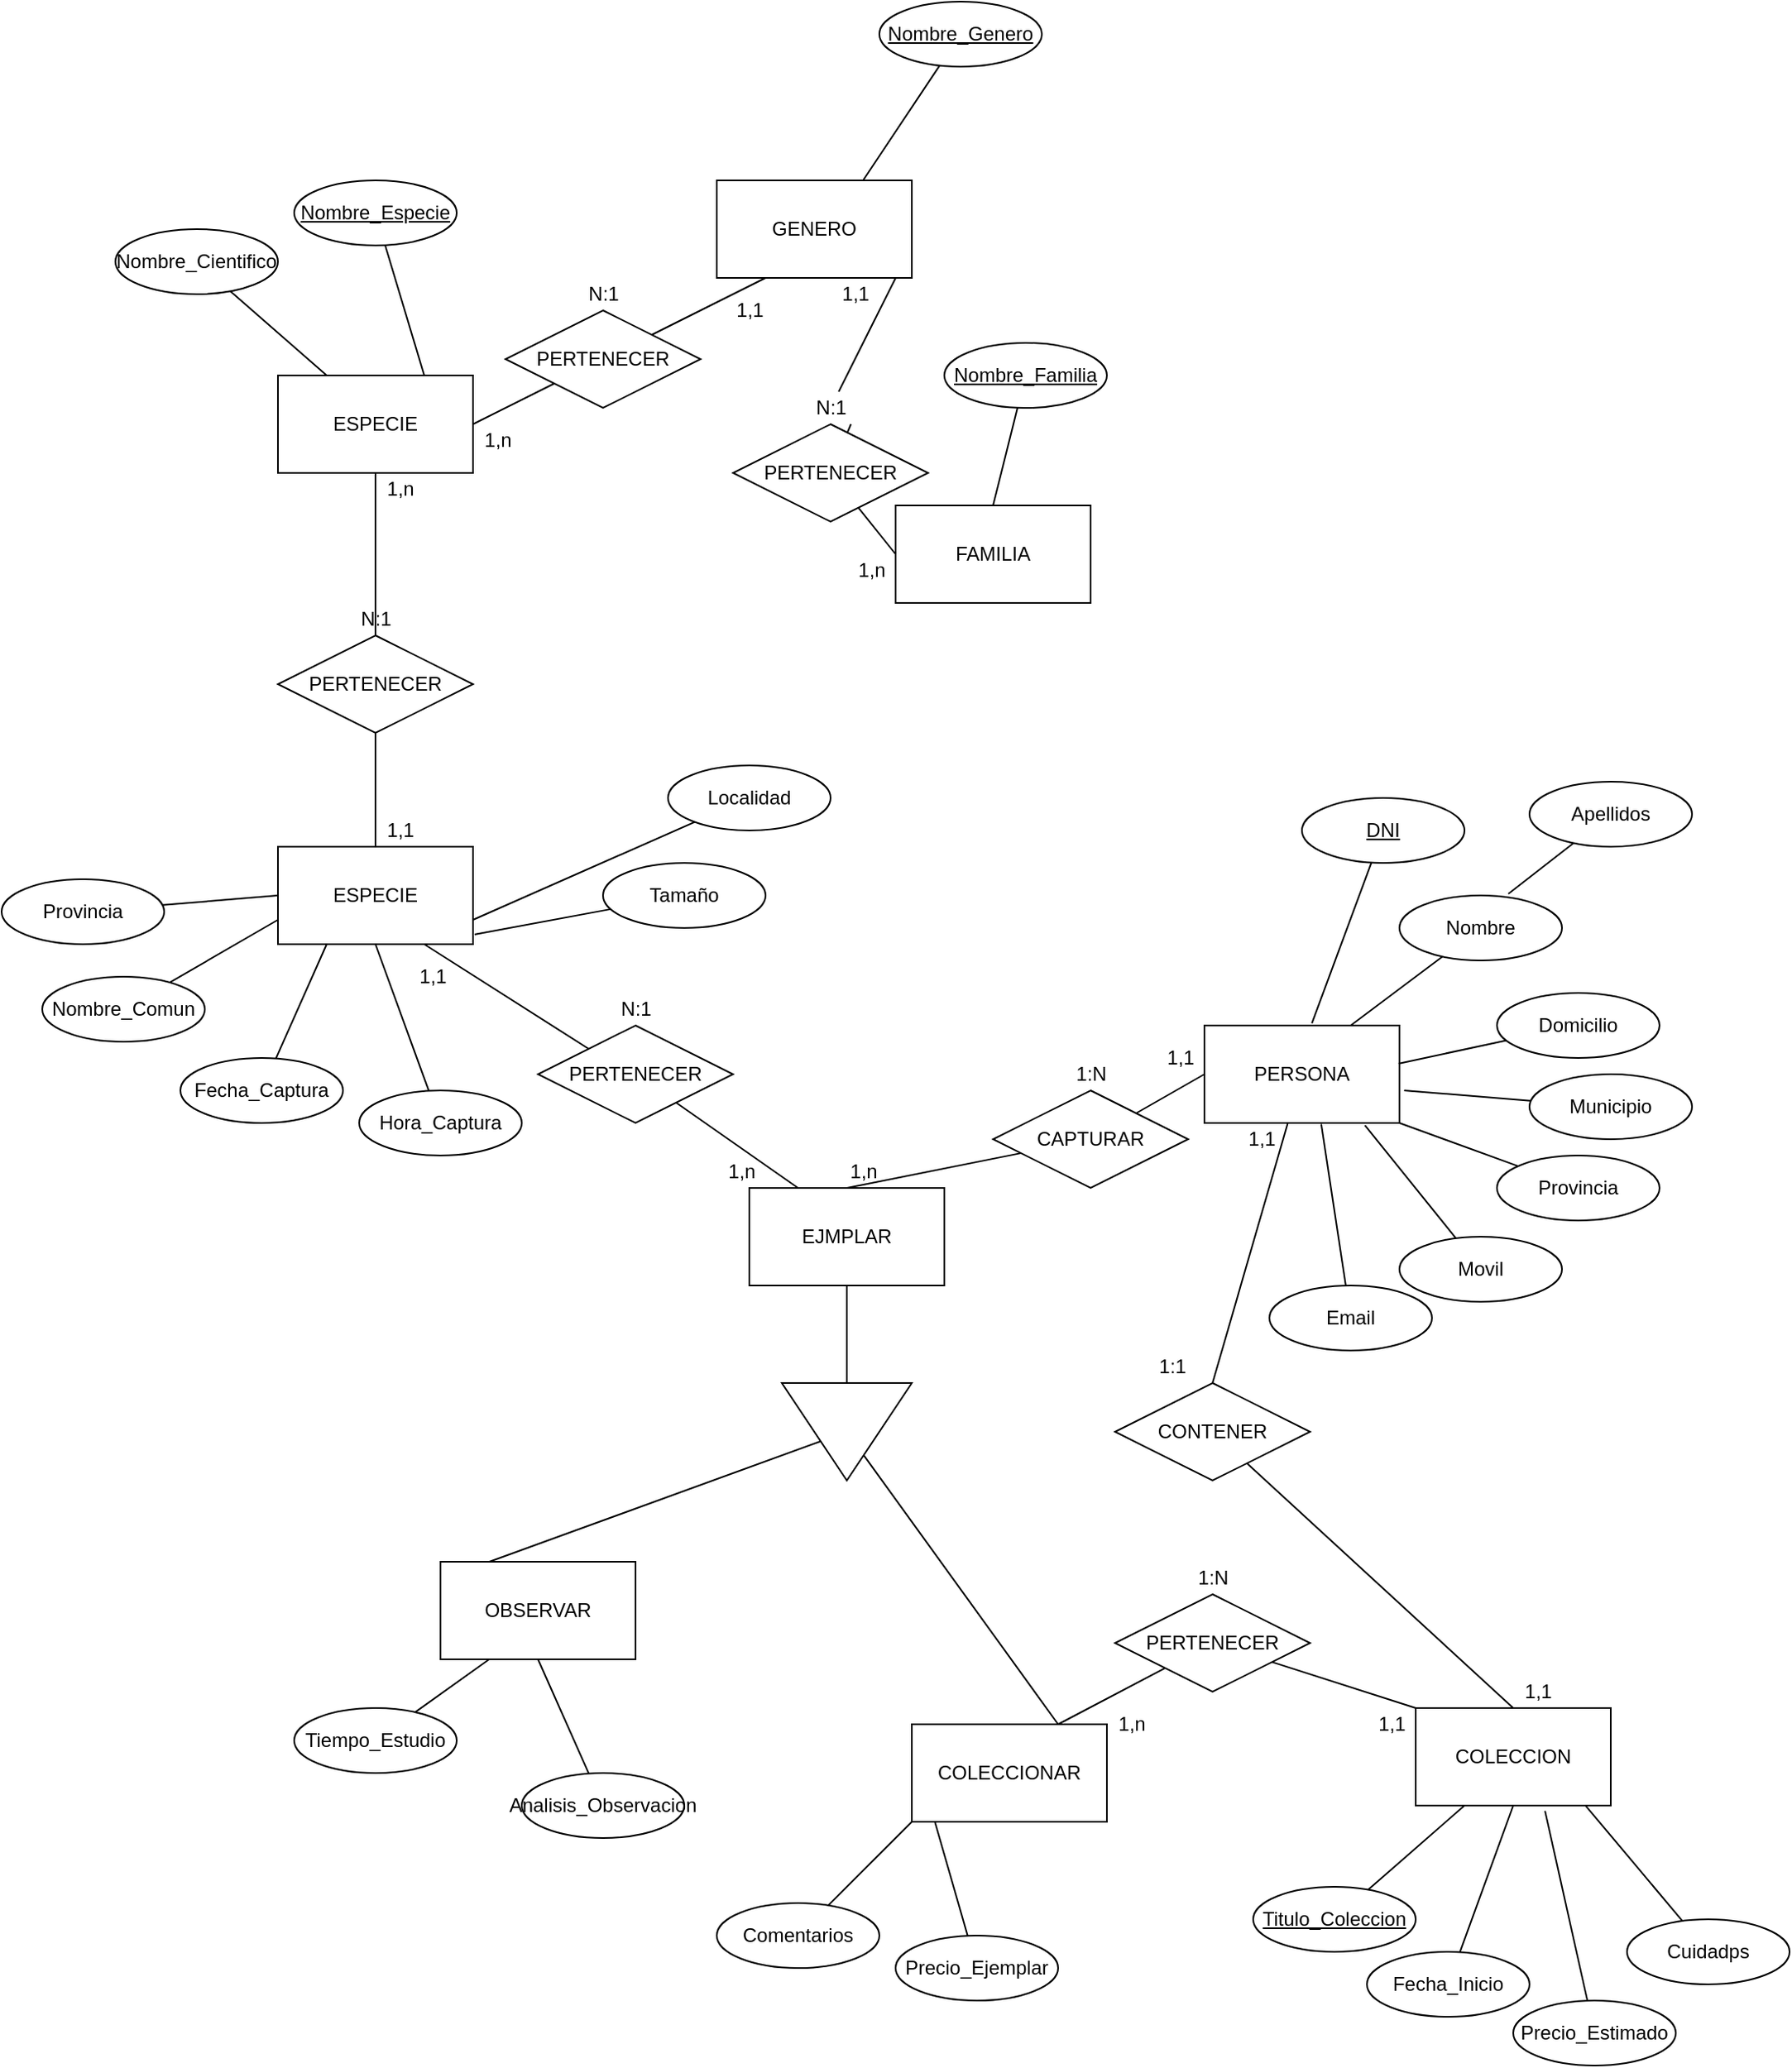 <mxfile version="13.6.5">
    <diagram id="AnG5EU1cpC8d7HSVvBTU" name="Page-1">
        <mxGraphModel dx="1208" dy="834" grid="1" gridSize="10" guides="1" tooltips="1" connect="1" arrows="1" fold="1" page="1" pageScale="1" pageWidth="827" pageHeight="1169" math="0" shadow="0">
            <root>
                <mxCell id="0"/>
                <mxCell id="1" parent="0"/>
                <mxCell id="178" value="FAMILIA" style="whiteSpace=wrap;html=1;align=center;rounded=0;sketch=0;" vertex="1" parent="1">
                    <mxGeometry x="620" y="530" width="120" height="60" as="geometry"/>
                </mxCell>
                <mxCell id="179" value="GENERO" style="whiteSpace=wrap;html=1;align=center;rounded=0;sketch=0;" vertex="1" parent="1">
                    <mxGeometry x="510" y="330" width="120" height="60" as="geometry"/>
                </mxCell>
                <mxCell id="180" value="ESPECIE" style="whiteSpace=wrap;html=1;align=center;rounded=0;sketch=0;" vertex="1" parent="1">
                    <mxGeometry x="240" y="450" width="120" height="60" as="geometry"/>
                </mxCell>
                <mxCell id="181" style="edgeStyle=none;rounded=1;sketch=0;orthogonalLoop=1;jettySize=auto;html=1;entryX=0.5;entryY=0;entryDx=0;entryDy=0;endArrow=none;endFill=0;" edge="1" parent="1" source="182" target="178">
                    <mxGeometry relative="1" as="geometry"/>
                </mxCell>
                <mxCell id="182" value="Nombre_Familia" style="ellipse;whiteSpace=wrap;html=1;align=center;fontStyle=4;rounded=0;sketch=0;" vertex="1" parent="1">
                    <mxGeometry x="650" y="430" width="100" height="40" as="geometry"/>
                </mxCell>
                <mxCell id="183" style="edgeStyle=none;rounded=1;sketch=0;orthogonalLoop=1;jettySize=auto;html=1;entryX=0.75;entryY=0;entryDx=0;entryDy=0;endArrow=none;endFill=0;" edge="1" parent="1" source="184" target="179">
                    <mxGeometry relative="1" as="geometry"/>
                </mxCell>
                <mxCell id="184" value="Nombre_Genero" style="ellipse;whiteSpace=wrap;html=1;align=center;fontStyle=4;rounded=0;sketch=0;" vertex="1" parent="1">
                    <mxGeometry x="610" y="220" width="100" height="40" as="geometry"/>
                </mxCell>
                <mxCell id="185" style="edgeStyle=none;rounded=1;sketch=0;orthogonalLoop=1;jettySize=auto;html=1;entryX=0.75;entryY=0;entryDx=0;entryDy=0;endArrow=none;endFill=0;" edge="1" parent="1" source="186" target="180">
                    <mxGeometry relative="1" as="geometry"/>
                </mxCell>
                <mxCell id="186" value="Nombre_Especie" style="ellipse;whiteSpace=wrap;html=1;align=center;fontStyle=4;rounded=0;sketch=0;" vertex="1" parent="1">
                    <mxGeometry x="250" y="330" width="100" height="40" as="geometry"/>
                </mxCell>
                <mxCell id="187" style="edgeStyle=none;rounded=1;sketch=0;orthogonalLoop=1;jettySize=auto;html=1;entryX=0.25;entryY=0;entryDx=0;entryDy=0;endArrow=none;endFill=0;" edge="1" parent="1" source="188" target="180">
                    <mxGeometry relative="1" as="geometry"/>
                </mxCell>
                <mxCell id="188" value="Nombre_Cientifico" style="ellipse;whiteSpace=wrap;html=1;align=center;rounded=0;sketch=0;" vertex="1" parent="1">
                    <mxGeometry x="140" y="360" width="100" height="40" as="geometry"/>
                </mxCell>
                <mxCell id="189" value="ESPECIE" style="whiteSpace=wrap;html=1;align=center;rounded=0;sketch=0;" vertex="1" parent="1">
                    <mxGeometry x="240" y="740" width="120" height="60" as="geometry"/>
                </mxCell>
                <mxCell id="190" style="edgeStyle=none;rounded=1;sketch=0;orthogonalLoop=1;jettySize=auto;html=1;entryX=0;entryY=0.75;entryDx=0;entryDy=0;endArrow=none;endFill=0;" edge="1" parent="1" source="191" target="189">
                    <mxGeometry relative="1" as="geometry"/>
                </mxCell>
                <mxCell id="191" value="Nombre_Comun" style="ellipse;whiteSpace=wrap;html=1;align=center;rounded=0;sketch=0;" vertex="1" parent="1">
                    <mxGeometry x="95" y="820" width="100" height="40" as="geometry"/>
                </mxCell>
                <mxCell id="192" style="edgeStyle=none;rounded=1;sketch=0;orthogonalLoop=1;jettySize=auto;html=1;entryX=0.25;entryY=1;entryDx=0;entryDy=0;endArrow=none;endFill=0;" edge="1" parent="1" source="193" target="189">
                    <mxGeometry relative="1" as="geometry"/>
                </mxCell>
                <mxCell id="193" value="Fecha_Captura" style="ellipse;whiteSpace=wrap;html=1;align=center;rounded=0;sketch=0;" vertex="1" parent="1">
                    <mxGeometry x="180" y="870" width="100" height="40" as="geometry"/>
                </mxCell>
                <mxCell id="194" style="edgeStyle=none;rounded=1;sketch=0;orthogonalLoop=1;jettySize=auto;html=1;entryX=0.5;entryY=1;entryDx=0;entryDy=0;endArrow=none;endFill=0;" edge="1" parent="1" source="195" target="189">
                    <mxGeometry relative="1" as="geometry"/>
                </mxCell>
                <mxCell id="195" value="Hora_Captura" style="ellipse;whiteSpace=wrap;html=1;align=center;rounded=0;sketch=0;" vertex="1" parent="1">
                    <mxGeometry x="290" y="890" width="100" height="40" as="geometry"/>
                </mxCell>
                <mxCell id="196" style="edgeStyle=none;rounded=1;sketch=0;orthogonalLoop=1;jettySize=auto;html=1;entryX=1.008;entryY=0.9;entryDx=0;entryDy=0;endArrow=none;endFill=0;entryPerimeter=0;" edge="1" parent="1" source="197" target="189">
                    <mxGeometry relative="1" as="geometry"/>
                </mxCell>
                <mxCell id="197" value="Tamaño" style="ellipse;whiteSpace=wrap;html=1;align=center;rounded=0;sketch=0;" vertex="1" parent="1">
                    <mxGeometry x="440" y="750" width="100" height="40" as="geometry"/>
                </mxCell>
                <mxCell id="198" style="edgeStyle=none;rounded=1;sketch=0;orthogonalLoop=1;jettySize=auto;html=1;entryX=1;entryY=0.75;entryDx=0;entryDy=0;endArrow=none;endFill=0;" edge="1" parent="1" source="199" target="189">
                    <mxGeometry relative="1" as="geometry"/>
                </mxCell>
                <mxCell id="199" value="Localidad" style="ellipse;whiteSpace=wrap;html=1;align=center;rounded=0;sketch=0;" vertex="1" parent="1">
                    <mxGeometry x="480" y="690" width="100" height="40" as="geometry"/>
                </mxCell>
                <mxCell id="200" style="edgeStyle=none;rounded=1;sketch=0;orthogonalLoop=1;jettySize=auto;html=1;entryX=0;entryY=0.5;entryDx=0;entryDy=0;endArrow=none;endFill=0;" edge="1" parent="1" source="201" target="189">
                    <mxGeometry relative="1" as="geometry"/>
                </mxCell>
                <mxCell id="201" value="Provincia" style="ellipse;whiteSpace=wrap;html=1;align=center;rounded=0;sketch=0;" vertex="1" parent="1">
                    <mxGeometry x="70" y="760" width="100" height="40" as="geometry"/>
                </mxCell>
                <mxCell id="202" style="edgeStyle=none;rounded=1;sketch=0;orthogonalLoop=1;jettySize=auto;html=1;entryX=0;entryY=0.5;entryDx=0;entryDy=0;endArrow=none;endFill=0;" edge="1" parent="1" source="203" target="206">
                    <mxGeometry relative="1" as="geometry"/>
                </mxCell>
                <mxCell id="203" value="EJMPLAR" style="whiteSpace=wrap;html=1;align=center;rounded=0;sketch=0;" vertex="1" parent="1">
                    <mxGeometry x="530" y="950" width="120" height="60" as="geometry"/>
                </mxCell>
                <mxCell id="204" style="edgeStyle=none;rounded=1;sketch=0;orthogonalLoop=1;jettySize=auto;html=1;entryX=0.75;entryY=0;entryDx=0;entryDy=0;endArrow=none;endFill=0;" edge="1" parent="1" source="206" target="208">
                    <mxGeometry relative="1" as="geometry"/>
                </mxCell>
                <mxCell id="205" style="edgeStyle=none;rounded=1;sketch=0;orthogonalLoop=1;jettySize=auto;html=1;entryX=0.25;entryY=0;entryDx=0;entryDy=0;endArrow=none;endFill=0;" edge="1" parent="1" source="206" target="207">
                    <mxGeometry relative="1" as="geometry"/>
                </mxCell>
                <mxCell id="206" value="" style="triangle;whiteSpace=wrap;html=1;rounded=0;sketch=0;rotation=90;" vertex="1" parent="1">
                    <mxGeometry x="560" y="1060" width="60" height="80" as="geometry"/>
                </mxCell>
                <mxCell id="207" value="OBSERVAR" style="whiteSpace=wrap;html=1;align=center;rounded=0;sketch=0;" vertex="1" parent="1">
                    <mxGeometry x="340" y="1180" width="120" height="60" as="geometry"/>
                </mxCell>
                <mxCell id="208" value="COLECCIONAR" style="whiteSpace=wrap;html=1;align=center;rounded=0;sketch=0;" vertex="1" parent="1">
                    <mxGeometry x="630" y="1280" width="120" height="60" as="geometry"/>
                </mxCell>
                <mxCell id="209" style="edgeStyle=none;rounded=1;sketch=0;orthogonalLoop=1;jettySize=auto;html=1;endArrow=none;endFill=0;entryX=0.119;entryY=1.006;entryDx=0;entryDy=0;entryPerimeter=0;" edge="1" parent="1" source="210" target="208">
                    <mxGeometry relative="1" as="geometry">
                        <mxPoint x="740" y="1230" as="targetPoint"/>
                    </mxGeometry>
                </mxCell>
                <mxCell id="210" value="Precio_Ejemplar" style="ellipse;whiteSpace=wrap;html=1;align=center;rounded=0;sketch=0;" vertex="1" parent="1">
                    <mxGeometry x="620" y="1410" width="100" height="40" as="geometry"/>
                </mxCell>
                <mxCell id="211" style="edgeStyle=none;rounded=1;sketch=0;orthogonalLoop=1;jettySize=auto;html=1;entryX=0;entryY=1;entryDx=0;entryDy=0;endArrow=none;endFill=0;" edge="1" parent="1" source="212" target="208">
                    <mxGeometry relative="1" as="geometry"/>
                </mxCell>
                <mxCell id="212" value="Comentarios" style="ellipse;whiteSpace=wrap;html=1;align=center;rounded=0;sketch=0;" vertex="1" parent="1">
                    <mxGeometry x="510" y="1390" width="100" height="40" as="geometry"/>
                </mxCell>
                <mxCell id="213" style="edgeStyle=none;rounded=1;sketch=0;orthogonalLoop=1;jettySize=auto;html=1;entryX=0.25;entryY=1;entryDx=0;entryDy=0;endArrow=none;endFill=0;" edge="1" parent="1" source="214" target="207">
                    <mxGeometry relative="1" as="geometry"/>
                </mxCell>
                <mxCell id="214" value="Tiempo_Estudio" style="ellipse;whiteSpace=wrap;html=1;align=center;rounded=0;sketch=0;" vertex="1" parent="1">
                    <mxGeometry x="250" y="1270" width="100" height="40" as="geometry"/>
                </mxCell>
                <mxCell id="215" style="edgeStyle=none;rounded=1;sketch=0;orthogonalLoop=1;jettySize=auto;html=1;entryX=0.5;entryY=1;entryDx=0;entryDy=0;endArrow=none;endFill=0;" edge="1" parent="1" source="216" target="207">
                    <mxGeometry relative="1" as="geometry"/>
                </mxCell>
                <mxCell id="216" value="Analisis_Observacion" style="ellipse;whiteSpace=wrap;html=1;align=center;rounded=0;sketch=0;" vertex="1" parent="1">
                    <mxGeometry x="390" y="1310" width="100" height="40" as="geometry"/>
                </mxCell>
                <mxCell id="217" style="edgeStyle=none;rounded=1;sketch=0;orthogonalLoop=1;jettySize=auto;html=1;entryX=0.917;entryY=1;entryDx=0;entryDy=0;entryPerimeter=0;endArrow=none;endFill=0;" edge="1" parent="1" source="233" target="179">
                    <mxGeometry relative="1" as="geometry"/>
                </mxCell>
                <mxCell id="218" style="edgeStyle=none;rounded=1;sketch=0;orthogonalLoop=1;jettySize=auto;html=1;entryX=0;entryY=0.5;entryDx=0;entryDy=0;endArrow=none;endFill=0;" edge="1" parent="1" source="219" target="178">
                    <mxGeometry relative="1" as="geometry"/>
                </mxCell>
                <mxCell id="219" value="PERTENECER" style="shape=rhombus;perimeter=rhombusPerimeter;whiteSpace=wrap;html=1;align=center;rounded=0;sketch=0;" vertex="1" parent="1">
                    <mxGeometry x="520" y="480" width="120" height="60" as="geometry"/>
                </mxCell>
                <mxCell id="220" style="edgeStyle=none;rounded=1;sketch=0;orthogonalLoop=1;jettySize=auto;html=1;entryX=1;entryY=0.5;entryDx=0;entryDy=0;endArrow=none;endFill=0;" edge="1" parent="1" source="222" target="180">
                    <mxGeometry relative="1" as="geometry"/>
                </mxCell>
                <mxCell id="221" style="edgeStyle=none;rounded=1;sketch=0;orthogonalLoop=1;jettySize=auto;html=1;entryX=0.25;entryY=1;entryDx=0;entryDy=0;endArrow=none;endFill=0;" edge="1" parent="1" source="222" target="179">
                    <mxGeometry relative="1" as="geometry"/>
                </mxCell>
                <mxCell id="222" value="PERTENECER" style="shape=rhombus;perimeter=rhombusPerimeter;whiteSpace=wrap;html=1;align=center;rounded=0;sketch=0;" vertex="1" parent="1">
                    <mxGeometry x="380" y="410" width="120" height="60" as="geometry"/>
                </mxCell>
                <mxCell id="223" value="N:1" style="text;html=1;align=center;verticalAlign=middle;resizable=0;points=[];autosize=1;" vertex="1" parent="1">
                    <mxGeometry x="425" y="390" width="30" height="20" as="geometry"/>
                </mxCell>
                <mxCell id="224" style="edgeStyle=none;rounded=1;sketch=0;orthogonalLoop=1;jettySize=auto;html=1;entryX=0.5;entryY=0;entryDx=0;entryDy=0;endArrow=none;endFill=0;" edge="1" parent="1" source="226" target="189">
                    <mxGeometry relative="1" as="geometry"/>
                </mxCell>
                <mxCell id="225" style="edgeStyle=none;rounded=1;sketch=0;orthogonalLoop=1;jettySize=auto;html=1;entryX=0.5;entryY=1;entryDx=0;entryDy=0;endArrow=none;endFill=0;" edge="1" parent="1" source="226" target="180">
                    <mxGeometry relative="1" as="geometry"/>
                </mxCell>
                <mxCell id="226" value="PERTENECER" style="shape=rhombus;perimeter=rhombusPerimeter;whiteSpace=wrap;html=1;align=center;rounded=0;sketch=0;" vertex="1" parent="1">
                    <mxGeometry x="240" y="610" width="120" height="60" as="geometry"/>
                </mxCell>
                <mxCell id="227" value="" style="edgeStyle=none;rounded=1;sketch=0;orthogonalLoop=1;jettySize=auto;html=1;endArrow=none;endFill=0;" edge="1" parent="1" source="228" target="226">
                    <mxGeometry relative="1" as="geometry"/>
                </mxCell>
                <mxCell id="228" value="N:1" style="text;html=1;align=center;verticalAlign=middle;resizable=0;points=[];autosize=1;" vertex="1" parent="1">
                    <mxGeometry x="285" y="590" width="30" height="20" as="geometry"/>
                </mxCell>
                <mxCell id="229" style="edgeStyle=none;rounded=1;sketch=0;orthogonalLoop=1;jettySize=auto;html=1;entryX=0.75;entryY=1;entryDx=0;entryDy=0;endArrow=none;endFill=0;" edge="1" parent="1" target="189">
                    <mxGeometry relative="1" as="geometry">
                        <mxPoint x="440" y="870" as="sourcePoint"/>
                    </mxGeometry>
                </mxCell>
                <mxCell id="230" style="edgeStyle=none;rounded=1;sketch=0;orthogonalLoop=1;jettySize=auto;html=1;entryX=0.25;entryY=0;entryDx=0;entryDy=0;endArrow=none;endFill=0;" edge="1" parent="1" source="231" target="203">
                    <mxGeometry relative="1" as="geometry"/>
                </mxCell>
                <mxCell id="231" value="PERTENECER" style="shape=rhombus;perimeter=rhombusPerimeter;whiteSpace=wrap;html=1;align=center;rounded=0;sketch=0;" vertex="1" parent="1">
                    <mxGeometry x="400" y="850" width="120" height="60" as="geometry"/>
                </mxCell>
                <mxCell id="232" value="N:1" style="text;html=1;align=center;verticalAlign=middle;resizable=0;points=[];autosize=1;" vertex="1" parent="1">
                    <mxGeometry x="445" y="830" width="30" height="20" as="geometry"/>
                </mxCell>
                <mxCell id="233" value="N:1" style="text;html=1;align=center;verticalAlign=middle;resizable=0;points=[];autosize=1;" vertex="1" parent="1">
                    <mxGeometry x="565" y="460" width="30" height="20" as="geometry"/>
                </mxCell>
                <mxCell id="234" style="edgeStyle=none;rounded=1;sketch=0;orthogonalLoop=1;jettySize=auto;html=1;entryX=0.917;entryY=1;entryDx=0;entryDy=0;entryPerimeter=0;endArrow=none;endFill=0;" edge="1" parent="1" source="219" target="233">
                    <mxGeometry relative="1" as="geometry">
                        <mxPoint x="588.579" y="484.289" as="sourcePoint"/>
                        <mxPoint x="620.04" y="390" as="targetPoint"/>
                    </mxGeometry>
                </mxCell>
                <mxCell id="235" style="edgeStyle=none;rounded=1;sketch=0;orthogonalLoop=1;jettySize=auto;html=1;entryX=0.5;entryY=0;entryDx=0;entryDy=0;endArrow=none;endFill=0;" edge="1" parent="1" source="236" target="267">
                    <mxGeometry relative="1" as="geometry"/>
                </mxCell>
                <mxCell id="236" value="PERSONA" style="whiteSpace=wrap;html=1;align=center;rounded=0;sketch=0;" vertex="1" parent="1">
                    <mxGeometry x="810" y="850" width="120" height="60" as="geometry"/>
                </mxCell>
                <mxCell id="237" style="edgeStyle=none;rounded=1;sketch=0;orthogonalLoop=1;jettySize=auto;html=1;entryX=0.75;entryY=0;entryDx=0;entryDy=0;endArrow=none;endFill=0;" edge="1" parent="1" source="238" target="236">
                    <mxGeometry relative="1" as="geometry"/>
                </mxCell>
                <mxCell id="238" value="Nombre" style="ellipse;whiteSpace=wrap;html=1;align=center;rounded=0;sketch=0;" vertex="1" parent="1">
                    <mxGeometry x="930" y="770" width="100" height="40" as="geometry"/>
                </mxCell>
                <mxCell id="239" style="edgeStyle=none;rounded=1;sketch=0;orthogonalLoop=1;jettySize=auto;html=1;endArrow=none;endFill=0;" edge="1" parent="1" source="240">
                    <mxGeometry relative="1" as="geometry">
                        <mxPoint x="997" y="769" as="targetPoint"/>
                    </mxGeometry>
                </mxCell>
                <mxCell id="240" value="Apellidos" style="ellipse;whiteSpace=wrap;html=1;align=center;rounded=0;sketch=0;" vertex="1" parent="1">
                    <mxGeometry x="1010" y="700" width="100" height="40" as="geometry"/>
                </mxCell>
                <mxCell id="241" style="edgeStyle=none;rounded=1;sketch=0;orthogonalLoop=1;jettySize=auto;html=1;entryX=0.995;entryY=0.391;entryDx=0;entryDy=0;entryPerimeter=0;endArrow=none;endFill=0;" edge="1" parent="1" source="242" target="236">
                    <mxGeometry relative="1" as="geometry"/>
                </mxCell>
                <mxCell id="242" value="Domicilio" style="ellipse;whiteSpace=wrap;html=1;align=center;rounded=0;sketch=0;" vertex="1" parent="1">
                    <mxGeometry x="990" y="830" width="100" height="40" as="geometry"/>
                </mxCell>
                <mxCell id="243" style="edgeStyle=none;rounded=1;sketch=0;orthogonalLoop=1;jettySize=auto;html=1;entryX=1.024;entryY=0.667;entryDx=0;entryDy=0;entryPerimeter=0;endArrow=none;endFill=0;" edge="1" parent="1" source="244" target="236">
                    <mxGeometry relative="1" as="geometry"/>
                </mxCell>
                <mxCell id="244" value="Municipio" style="ellipse;whiteSpace=wrap;html=1;align=center;rounded=0;sketch=0;" vertex="1" parent="1">
                    <mxGeometry x="1010" y="880" width="100" height="40" as="geometry"/>
                </mxCell>
                <mxCell id="245" style="edgeStyle=none;rounded=1;sketch=0;orthogonalLoop=1;jettySize=auto;html=1;entryX=1;entryY=1;entryDx=0;entryDy=0;endArrow=none;endFill=0;" edge="1" parent="1" source="246" target="236">
                    <mxGeometry relative="1" as="geometry"/>
                </mxCell>
                <mxCell id="246" value="Provincia" style="ellipse;whiteSpace=wrap;html=1;align=center;rounded=0;sketch=0;" vertex="1" parent="1">
                    <mxGeometry x="990" y="930" width="100" height="40" as="geometry"/>
                </mxCell>
                <mxCell id="247" style="edgeStyle=none;rounded=1;sketch=0;orthogonalLoop=1;jettySize=auto;html=1;entryX=0.823;entryY=1.024;entryDx=0;entryDy=0;entryPerimeter=0;endArrow=none;endFill=0;" edge="1" parent="1" source="248" target="236">
                    <mxGeometry relative="1" as="geometry"/>
                </mxCell>
                <mxCell id="248" value="Movil" style="ellipse;whiteSpace=wrap;html=1;align=center;rounded=0;sketch=0;" vertex="1" parent="1">
                    <mxGeometry x="930" y="980" width="100" height="40" as="geometry"/>
                </mxCell>
                <mxCell id="249" style="edgeStyle=none;rounded=1;sketch=0;orthogonalLoop=1;jettySize=auto;html=1;entryX=0.599;entryY=1.012;entryDx=0;entryDy=0;entryPerimeter=0;endArrow=none;endFill=0;" edge="1" parent="1" source="250" target="236">
                    <mxGeometry relative="1" as="geometry"/>
                </mxCell>
                <mxCell id="250" value="Email" style="ellipse;whiteSpace=wrap;html=1;align=center;rounded=0;sketch=0;" vertex="1" parent="1">
                    <mxGeometry x="850" y="1010" width="100" height="40" as="geometry"/>
                </mxCell>
                <mxCell id="251" style="edgeStyle=none;rounded=1;sketch=0;orthogonalLoop=1;jettySize=auto;html=1;entryX=0.551;entryY=-0.022;entryDx=0;entryDy=0;entryPerimeter=0;endArrow=none;endFill=0;" edge="1" parent="1" source="252" target="236">
                    <mxGeometry relative="1" as="geometry"/>
                </mxCell>
                <mxCell id="252" value="DNI" style="ellipse;whiteSpace=wrap;html=1;align=center;fontStyle=4;rounded=0;sketch=0;" vertex="1" parent="1">
                    <mxGeometry x="870" y="710" width="100" height="40" as="geometry"/>
                </mxCell>
                <mxCell id="253" style="edgeStyle=none;rounded=1;sketch=0;orthogonalLoop=1;jettySize=auto;html=1;entryX=0.5;entryY=0;entryDx=0;entryDy=0;endArrow=none;endFill=0;" edge="1" parent="1" source="255" target="203">
                    <mxGeometry relative="1" as="geometry"/>
                </mxCell>
                <mxCell id="254" style="edgeStyle=none;rounded=1;sketch=0;orthogonalLoop=1;jettySize=auto;html=1;entryX=0;entryY=0.5;entryDx=0;entryDy=0;endArrow=none;endFill=0;" edge="1" parent="1" source="255" target="236">
                    <mxGeometry relative="1" as="geometry"/>
                </mxCell>
                <mxCell id="255" value="CAPTURAR" style="shape=rhombus;perimeter=rhombusPerimeter;whiteSpace=wrap;html=1;align=center;rounded=0;sketch=0;" vertex="1" parent="1">
                    <mxGeometry x="680" y="890" width="120" height="60" as="geometry"/>
                </mxCell>
                <mxCell id="256" value="1:N" style="text;html=1;align=center;verticalAlign=middle;resizable=0;points=[];autosize=1;" vertex="1" parent="1">
                    <mxGeometry x="725" y="870" width="30" height="20" as="geometry"/>
                </mxCell>
                <mxCell id="257" value="COLECCION" style="whiteSpace=wrap;html=1;align=center;rounded=0;sketch=0;" vertex="1" parent="1">
                    <mxGeometry x="940" y="1270" width="120" height="60" as="geometry"/>
                </mxCell>
                <mxCell id="258" style="edgeStyle=none;rounded=1;sketch=0;orthogonalLoop=1;jettySize=auto;html=1;entryX=0.25;entryY=1;entryDx=0;entryDy=0;endArrow=none;endFill=0;" edge="1" parent="1" source="259" target="257">
                    <mxGeometry relative="1" as="geometry"/>
                </mxCell>
                <mxCell id="259" value="Titulo_Coleccion" style="ellipse;whiteSpace=wrap;html=1;align=center;fontStyle=4;rounded=0;sketch=0;" vertex="1" parent="1">
                    <mxGeometry x="840" y="1380" width="100" height="40" as="geometry"/>
                </mxCell>
                <mxCell id="260" style="edgeStyle=none;rounded=1;sketch=0;orthogonalLoop=1;jettySize=auto;html=1;entryX=0.5;entryY=1;entryDx=0;entryDy=0;endArrow=none;endFill=0;" edge="1" parent="1" source="261" target="257">
                    <mxGeometry relative="1" as="geometry"/>
                </mxCell>
                <mxCell id="261" value="Fecha_Inicio" style="ellipse;whiteSpace=wrap;html=1;align=center;rounded=0;sketch=0;" vertex="1" parent="1">
                    <mxGeometry x="910" y="1420" width="100" height="40" as="geometry"/>
                </mxCell>
                <mxCell id="262" style="edgeStyle=none;rounded=1;sketch=0;orthogonalLoop=1;jettySize=auto;html=1;entryX=0.663;entryY=1.055;entryDx=0;entryDy=0;entryPerimeter=0;endArrow=none;endFill=0;" edge="1" parent="1" source="263" target="257">
                    <mxGeometry relative="1" as="geometry"/>
                </mxCell>
                <mxCell id="263" value="Precio_Estimado" style="ellipse;whiteSpace=wrap;html=1;align=center;rounded=0;sketch=0;" vertex="1" parent="1">
                    <mxGeometry x="1000" y="1450" width="100" height="40" as="geometry"/>
                </mxCell>
                <mxCell id="264" style="edgeStyle=none;rounded=1;sketch=0;orthogonalLoop=1;jettySize=auto;html=1;entryX=0.869;entryY=0.996;entryDx=0;entryDy=0;entryPerimeter=0;endArrow=none;endFill=0;" edge="1" parent="1" source="265" target="257">
                    <mxGeometry relative="1" as="geometry"/>
                </mxCell>
                <mxCell id="265" value="Cuidadps" style="ellipse;whiteSpace=wrap;html=1;align=center;rounded=0;sketch=0;" vertex="1" parent="1">
                    <mxGeometry x="1070" y="1400" width="100" height="40" as="geometry"/>
                </mxCell>
                <mxCell id="266" style="edgeStyle=none;rounded=1;sketch=0;orthogonalLoop=1;jettySize=auto;html=1;entryX=0.5;entryY=0;entryDx=0;entryDy=0;endArrow=none;endFill=0;" edge="1" parent="1" source="267" target="257">
                    <mxGeometry relative="1" as="geometry"/>
                </mxCell>
                <mxCell id="267" value="CONTENER" style="shape=rhombus;perimeter=rhombusPerimeter;whiteSpace=wrap;html=1;align=center;rounded=0;sketch=0;" vertex="1" parent="1">
                    <mxGeometry x="755" y="1070" width="120" height="60" as="geometry"/>
                </mxCell>
                <mxCell id="268" value="1:1" style="text;html=1;align=center;verticalAlign=middle;resizable=0;points=[];autosize=1;" vertex="1" parent="1">
                    <mxGeometry x="775" y="1050" width="30" height="20" as="geometry"/>
                </mxCell>
                <mxCell id="269" style="edgeStyle=none;rounded=1;sketch=0;orthogonalLoop=1;jettySize=auto;html=1;entryX=0.75;entryY=0;entryDx=0;entryDy=0;endArrow=none;endFill=0;" edge="1" parent="1" source="271" target="208">
                    <mxGeometry relative="1" as="geometry"/>
                </mxCell>
                <mxCell id="270" style="edgeStyle=none;rounded=1;sketch=0;orthogonalLoop=1;jettySize=auto;html=1;entryX=0;entryY=0;entryDx=0;entryDy=0;endArrow=none;endFill=0;" edge="1" parent="1" source="271" target="257">
                    <mxGeometry relative="1" as="geometry"/>
                </mxCell>
                <mxCell id="271" value="PERTENECER" style="shape=rhombus;perimeter=rhombusPerimeter;whiteSpace=wrap;html=1;align=center;rounded=0;sketch=0;" vertex="1" parent="1">
                    <mxGeometry x="755" y="1200" width="120" height="60" as="geometry"/>
                </mxCell>
                <mxCell id="272" value="" style="edgeStyle=none;rounded=1;sketch=0;orthogonalLoop=1;jettySize=auto;html=1;endArrow=none;endFill=0;" edge="1" parent="1" source="273" target="271">
                    <mxGeometry relative="1" as="geometry"/>
                </mxCell>
                <mxCell id="273" value="1:N" style="text;html=1;align=center;verticalAlign=middle;resizable=0;points=[];autosize=1;" vertex="1" parent="1">
                    <mxGeometry x="800" y="1180" width="30" height="20" as="geometry"/>
                </mxCell>
                <mxCell id="274" value="1,n" style="text;html=1;align=center;verticalAlign=middle;resizable=0;points=[];autosize=1;" vertex="1" parent="1">
                    <mxGeometry x="590" y="560" width="30" height="20" as="geometry"/>
                </mxCell>
                <mxCell id="275" value="1,1" style="text;html=1;align=center;verticalAlign=middle;resizable=0;points=[];autosize=1;" vertex="1" parent="1">
                    <mxGeometry x="580" y="390" width="30" height="20" as="geometry"/>
                </mxCell>
                <mxCell id="276" value="1,1" style="text;html=1;align=center;verticalAlign=middle;resizable=0;points=[];autosize=1;" vertex="1" parent="1">
                    <mxGeometry x="515" y="400" width="30" height="20" as="geometry"/>
                </mxCell>
                <mxCell id="277" value="1,n" style="text;html=1;align=center;verticalAlign=middle;resizable=0;points=[];autosize=1;" vertex="1" parent="1">
                    <mxGeometry x="360" y="480" width="30" height="20" as="geometry"/>
                </mxCell>
                <mxCell id="278" value="1,n" style="text;html=1;align=center;verticalAlign=middle;resizable=0;points=[];autosize=1;" vertex="1" parent="1">
                    <mxGeometry x="300" y="510" width="30" height="20" as="geometry"/>
                </mxCell>
                <mxCell id="279" value="1,1" style="text;html=1;align=center;verticalAlign=middle;resizable=0;points=[];autosize=1;" vertex="1" parent="1">
                    <mxGeometry x="300" y="720" width="30" height="20" as="geometry"/>
                </mxCell>
                <mxCell id="280" value="1,1" style="text;html=1;align=center;verticalAlign=middle;resizable=0;points=[];autosize=1;" vertex="1" parent="1">
                    <mxGeometry x="320" y="810" width="30" height="20" as="geometry"/>
                </mxCell>
                <mxCell id="281" value="1,n" style="text;html=1;align=center;verticalAlign=middle;resizable=0;points=[];autosize=1;" vertex="1" parent="1">
                    <mxGeometry x="510" y="930" width="30" height="20" as="geometry"/>
                </mxCell>
                <mxCell id="282" value="1,n" style="text;html=1;align=center;verticalAlign=middle;resizable=0;points=[];autosize=1;" vertex="1" parent="1">
                    <mxGeometry x="585" y="930" width="30" height="20" as="geometry"/>
                </mxCell>
                <mxCell id="283" value="1,1" style="text;html=1;align=center;verticalAlign=middle;resizable=0;points=[];autosize=1;" vertex="1" parent="1">
                    <mxGeometry x="780" y="860" width="30" height="20" as="geometry"/>
                </mxCell>
                <mxCell id="284" value="1,1" style="text;html=1;align=center;verticalAlign=middle;resizable=0;points=[];autosize=1;" vertex="1" parent="1">
                    <mxGeometry x="830" y="910" width="30" height="20" as="geometry"/>
                </mxCell>
                <mxCell id="285" value="1,1" style="text;html=1;align=center;verticalAlign=middle;resizable=0;points=[];autosize=1;" vertex="1" parent="1">
                    <mxGeometry x="1000" y="1250" width="30" height="20" as="geometry"/>
                </mxCell>
                <mxCell id="286" value="1,1" style="text;html=1;align=center;verticalAlign=middle;resizable=0;points=[];autosize=1;" vertex="1" parent="1">
                    <mxGeometry x="910" y="1270" width="30" height="20" as="geometry"/>
                </mxCell>
                <mxCell id="287" value="1,n" style="text;html=1;align=center;verticalAlign=middle;resizable=0;points=[];autosize=1;" vertex="1" parent="1">
                    <mxGeometry x="750" y="1270" width="30" height="20" as="geometry"/>
                </mxCell>
            </root>
        </mxGraphModel>
    </diagram>
</mxfile>